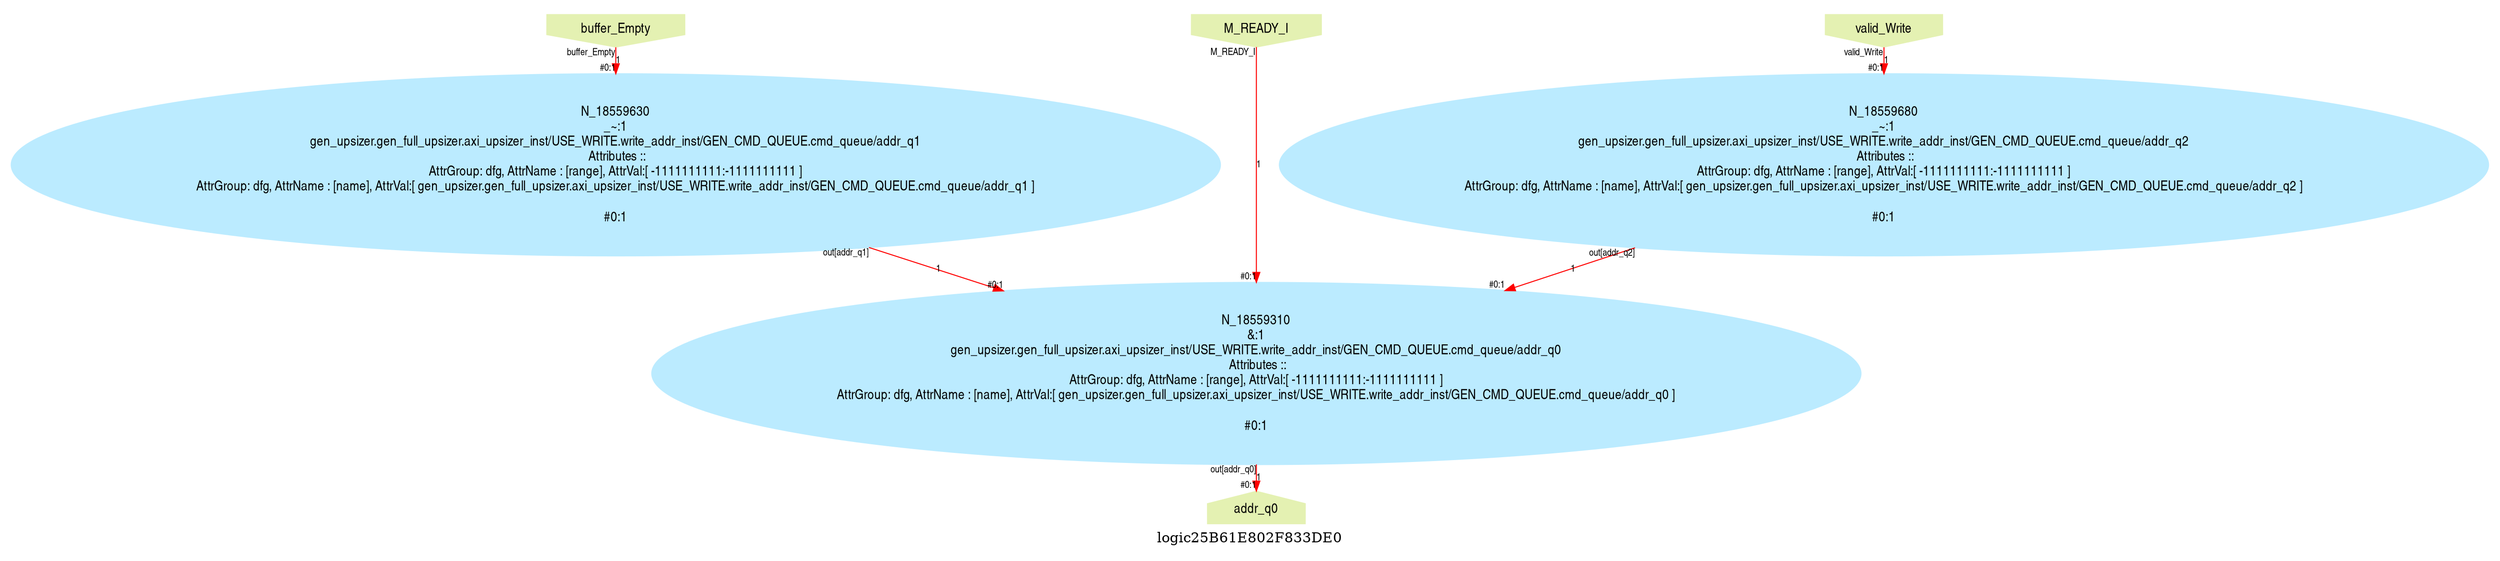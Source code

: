 digraph logic25B61E802F833DE0 {
graph [label="logic25B61E802F833DE0", margin="0.1,0.1", size="100,100", ranksep=0.1, splines=true];
node [style=filled, color="#ffee80", fontname=helveticanarrow];
edge [color="#ff0000", fontsize=10, fontname=helveticanarrow];
{ rank = source;logic25B61E802F833DE0_buffer_Empty [label="buffer_Empty", shape=invhouse, color="#e4f1b2"];
logic25B61E802F833DE0_valid_Write [label="valid_Write", shape=invhouse, color="#e4f1b2"];
logic25B61E802F833DE0_M_READY_I [label="M_READY_I", shape=invhouse, color="#e4f1b2"];
}
{ rank = sink;logic25B61E802F833DE0_addr_q0 [label="addr_q0", shape=house, color="#e4f1b2"];
}
N_18559310 [label="N_18559310\n&:1\ngen_upsizer.gen_full_upsizer.axi_upsizer_inst/USE_WRITE.write_addr_inst/GEN_CMD_QUEUE.cmd_queue/addr_q0\n Attributes ::\nAttrGroup: dfg, AttrName : [range], AttrVal:[ -1111111111:-1111111111 ]\nAttrGroup: dfg, AttrName : [name], AttrVal:[ gen_upsizer.gen_full_upsizer.axi_upsizer_inst/USE_WRITE.write_addr_inst/GEN_CMD_QUEUE.cmd_queue/addr_q0 ]\n\n#0:1\n", color="#bbebff"];
N_18559680 [label="N_18559680\n_~:1\ngen_upsizer.gen_full_upsizer.axi_upsizer_inst/USE_WRITE.write_addr_inst/GEN_CMD_QUEUE.cmd_queue/addr_q2\n Attributes ::\nAttrGroup: dfg, AttrName : [range], AttrVal:[ -1111111111:-1111111111 ]\nAttrGroup: dfg, AttrName : [name], AttrVal:[ gen_upsizer.gen_full_upsizer.axi_upsizer_inst/USE_WRITE.write_addr_inst/GEN_CMD_QUEUE.cmd_queue/addr_q2 ]\n\n#0:1\n", color="#bbebff"];
N_18559630 [label="N_18559630\n_~:1\ngen_upsizer.gen_full_upsizer.axi_upsizer_inst/USE_WRITE.write_addr_inst/GEN_CMD_QUEUE.cmd_queue/addr_q1\n Attributes ::\nAttrGroup: dfg, AttrName : [range], AttrVal:[ -1111111111:-1111111111 ]\nAttrGroup: dfg, AttrName : [name], AttrVal:[ gen_upsizer.gen_full_upsizer.axi_upsizer_inst/USE_WRITE.write_addr_inst/GEN_CMD_QUEUE.cmd_queue/addr_q1 ]\n\n#0:1\n", color="#bbebff"];
N_18559680 -> N_18559310 [label="1", taillabel=<out[addr_q2]>, headlabel=<A>, headlabel=<#0:1>];
N_18559630 -> N_18559310 [label="1", taillabel=<out[addr_q1]>, headlabel=<B>, headlabel=<#0:1>];
logic25B61E802F833DE0_buffer_Empty -> N_18559630 [label="1", taillabel=<buffer_Empty>, headlabel=<in>, headlabel=<#0:1>];
logic25B61E802F833DE0_valid_Write -> N_18559680 [label="1", taillabel=<valid_Write>, headlabel=<in>, headlabel=<#0:1>];
logic25B61E802F833DE0_M_READY_I -> N_18559310 [label="1", taillabel=<M_READY_I>, headlabel=<P_1C19D9C0>, headlabel=<#0:1>];
N_18559310 -> logic25B61E802F833DE0_addr_q0 [label="1", taillabel=<out[addr_q0]>, headlabel=<addr_q0>, headlabel=<#0:1>];
}
